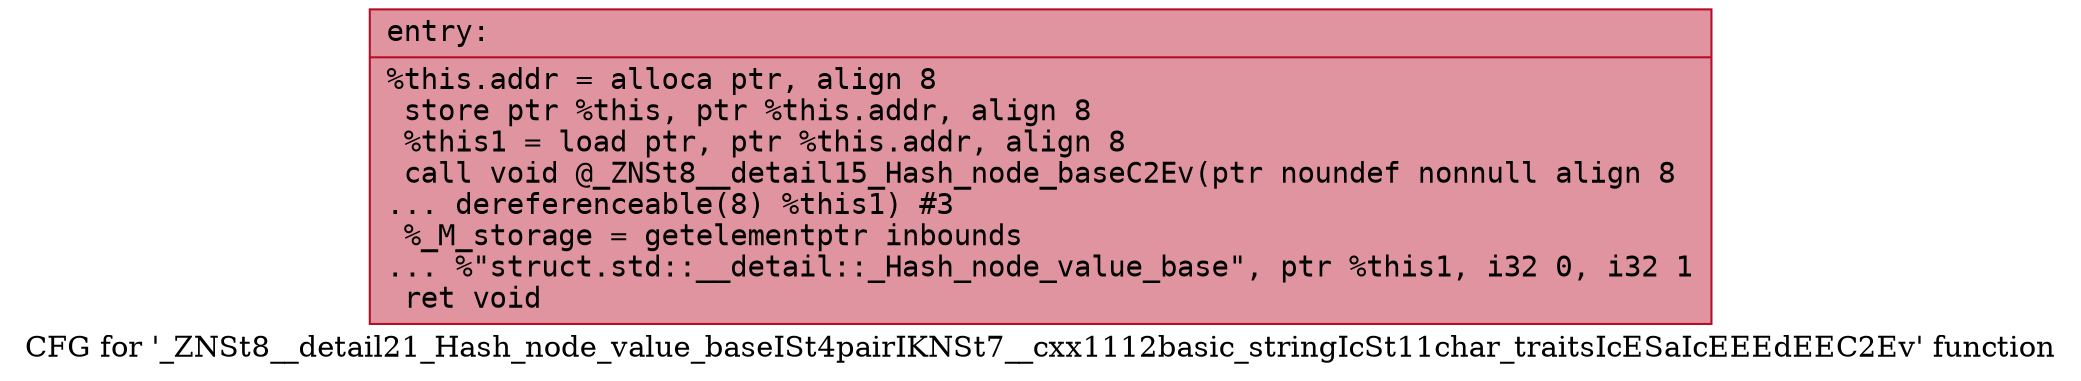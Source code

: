 digraph "CFG for '_ZNSt8__detail21_Hash_node_value_baseISt4pairIKNSt7__cxx1112basic_stringIcSt11char_traitsIcESaIcEEEdEEC2Ev' function" {
	label="CFG for '_ZNSt8__detail21_Hash_node_value_baseISt4pairIKNSt7__cxx1112basic_stringIcSt11char_traitsIcESaIcEEEdEEC2Ev' function";

	Node0x556bfea03140 [shape=record,color="#b70d28ff", style=filled, fillcolor="#b70d2870" fontname="Courier",label="{entry:\l|  %this.addr = alloca ptr, align 8\l  store ptr %this, ptr %this.addr, align 8\l  %this1 = load ptr, ptr %this.addr, align 8\l  call void @_ZNSt8__detail15_Hash_node_baseC2Ev(ptr noundef nonnull align 8\l... dereferenceable(8) %this1) #3\l  %_M_storage = getelementptr inbounds\l... %\"struct.std::__detail::_Hash_node_value_base\", ptr %this1, i32 0, i32 1\l  ret void\l}"];
}
